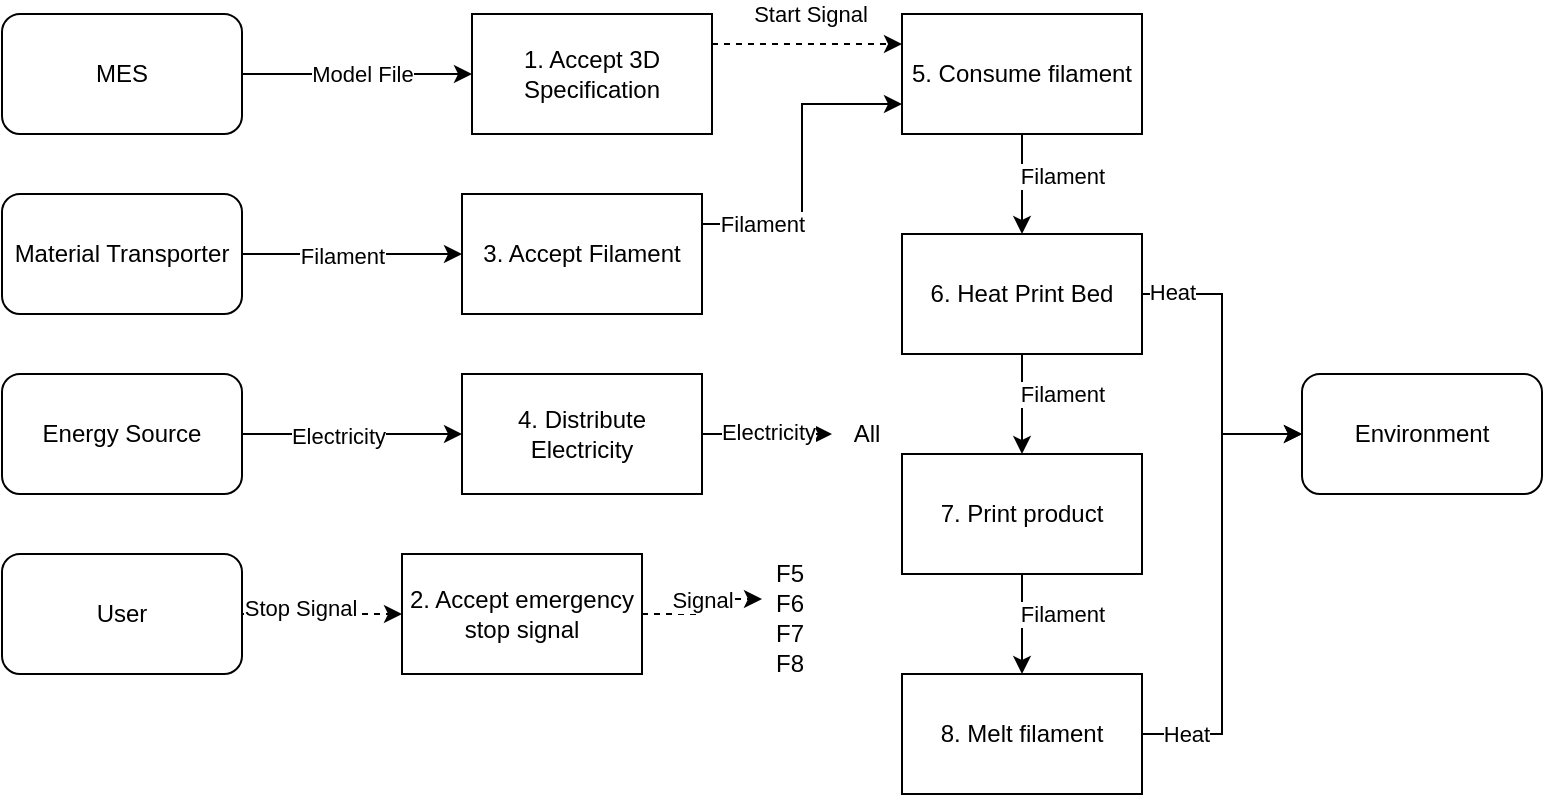 <mxfile version="24.8.3">
  <diagram name="Page-1" id="5KZMsUgFKXDU2UZVbk3-">
    <mxGraphModel dx="1221" dy="761" grid="1" gridSize="10" guides="1" tooltips="1" connect="1" arrows="1" fold="1" page="1" pageScale="1" pageWidth="850" pageHeight="1100" math="0" shadow="0">
      <root>
        <mxCell id="0" />
        <mxCell id="1" parent="0" />
        <mxCell id="9N_nZDCYgbu5fATy6hCP-16" style="edgeStyle=orthogonalEdgeStyle;rounded=0;orthogonalLoop=1;jettySize=auto;html=1;exitX=1;exitY=0.5;exitDx=0;exitDy=0;entryX=0;entryY=0.5;entryDx=0;entryDy=0;" edge="1" parent="1" source="9N_nZDCYgbu5fATy6hCP-2" target="9N_nZDCYgbu5fATy6hCP-12">
          <mxGeometry relative="1" as="geometry">
            <Array as="points">
              <mxPoint x="190" y="60" />
            </Array>
          </mxGeometry>
        </mxCell>
        <mxCell id="9N_nZDCYgbu5fATy6hCP-25" value="Model File" style="edgeLabel;html=1;align=center;verticalAlign=middle;resizable=0;points=[];" vertex="1" connectable="0" parent="9N_nZDCYgbu5fATy6hCP-16">
          <mxGeometry x="0.377" y="-2" relative="1" as="geometry">
            <mxPoint x="-19" y="-2" as="offset" />
          </mxGeometry>
        </mxCell>
        <mxCell id="9N_nZDCYgbu5fATy6hCP-2" value="MES" style="shape=rect;html=1;rounded=1;whiteSpace=wrap;align=center;" vertex="1" parent="1">
          <mxGeometry x="70" y="30" width="120" height="60" as="geometry" />
        </mxCell>
        <mxCell id="9N_nZDCYgbu5fATy6hCP-18" style="edgeStyle=orthogonalEdgeStyle;rounded=0;orthogonalLoop=1;jettySize=auto;html=1;exitX=1;exitY=0.5;exitDx=0;exitDy=0;entryX=0;entryY=0.5;entryDx=0;entryDy=0;" edge="1" parent="1" source="9N_nZDCYgbu5fATy6hCP-3" target="9N_nZDCYgbu5fATy6hCP-13">
          <mxGeometry relative="1" as="geometry" />
        </mxCell>
        <mxCell id="9N_nZDCYgbu5fATy6hCP-29" value="Electricity" style="edgeLabel;html=1;align=center;verticalAlign=middle;resizable=0;points=[];" vertex="1" connectable="0" parent="9N_nZDCYgbu5fATy6hCP-18">
          <mxGeometry x="-0.127" y="-1" relative="1" as="geometry">
            <mxPoint as="offset" />
          </mxGeometry>
        </mxCell>
        <mxCell id="9N_nZDCYgbu5fATy6hCP-3" value="Energy Source" style="shape=rect;html=1;rounded=1;whiteSpace=wrap;align=center;" vertex="1" parent="1">
          <mxGeometry x="70" y="210" width="120" height="60" as="geometry" />
        </mxCell>
        <mxCell id="9N_nZDCYgbu5fATy6hCP-17" style="edgeStyle=orthogonalEdgeStyle;rounded=0;orthogonalLoop=1;jettySize=auto;html=1;exitX=1;exitY=0.5;exitDx=0;exitDy=0;entryX=0;entryY=0.5;entryDx=0;entryDy=0;" edge="1" parent="1" source="9N_nZDCYgbu5fATy6hCP-4" target="9N_nZDCYgbu5fATy6hCP-14">
          <mxGeometry relative="1" as="geometry">
            <mxPoint x="250" y="50" as="targetPoint" />
            <Array as="points">
              <mxPoint x="190" y="150" />
            </Array>
          </mxGeometry>
        </mxCell>
        <mxCell id="9N_nZDCYgbu5fATy6hCP-28" value="Filament" style="edgeLabel;html=1;align=center;verticalAlign=middle;resizable=0;points=[];" vertex="1" connectable="0" parent="9N_nZDCYgbu5fATy6hCP-17">
          <mxGeometry x="-0.091" y="-1" relative="1" as="geometry">
            <mxPoint as="offset" />
          </mxGeometry>
        </mxCell>
        <mxCell id="9N_nZDCYgbu5fATy6hCP-4" value="Material Transporter" style="shape=rect;html=1;rounded=1;whiteSpace=wrap;align=center;" vertex="1" parent="1">
          <mxGeometry x="70" y="120" width="120" height="60" as="geometry" />
        </mxCell>
        <mxCell id="9N_nZDCYgbu5fATy6hCP-6" value="Environment" style="shape=rect;html=1;rounded=1;whiteSpace=wrap;align=center;" vertex="1" parent="1">
          <mxGeometry x="720" y="210" width="120" height="60" as="geometry" />
        </mxCell>
        <mxCell id="9N_nZDCYgbu5fATy6hCP-35" style="edgeStyle=orthogonalEdgeStyle;rounded=0;orthogonalLoop=1;jettySize=auto;html=1;exitX=1;exitY=0.25;exitDx=0;exitDy=0;entryX=0;entryY=0.25;entryDx=0;entryDy=0;dashed=1;" edge="1" parent="1" source="9N_nZDCYgbu5fATy6hCP-12" target="9N_nZDCYgbu5fATy6hCP-20">
          <mxGeometry relative="1" as="geometry" />
        </mxCell>
        <mxCell id="9N_nZDCYgbu5fATy6hCP-36" value="Start Signal" style="edgeLabel;html=1;align=center;verticalAlign=middle;resizable=0;points=[];" vertex="1" connectable="0" parent="9N_nZDCYgbu5fATy6hCP-35">
          <mxGeometry x="-0.38" y="-2" relative="1" as="geometry">
            <mxPoint x="19" y="-17" as="offset" />
          </mxGeometry>
        </mxCell>
        <mxCell id="9N_nZDCYgbu5fATy6hCP-12" value="1. Accept 3D Specification" style="rounded=0;whiteSpace=wrap;html=1;" vertex="1" parent="1">
          <mxGeometry x="305" y="30" width="120" height="60" as="geometry" />
        </mxCell>
        <mxCell id="9N_nZDCYgbu5fATy6hCP-75" style="edgeStyle=orthogonalEdgeStyle;rounded=0;orthogonalLoop=1;jettySize=auto;html=1;exitX=1;exitY=0.5;exitDx=0;exitDy=0;entryX=0;entryY=0.5;entryDx=0;entryDy=0;" edge="1" parent="1" source="9N_nZDCYgbu5fATy6hCP-13" target="9N_nZDCYgbu5fATy6hCP-74">
          <mxGeometry relative="1" as="geometry" />
        </mxCell>
        <mxCell id="9N_nZDCYgbu5fATy6hCP-76" value="Electricity" style="edgeLabel;html=1;align=center;verticalAlign=middle;resizable=0;points=[];" vertex="1" connectable="0" parent="9N_nZDCYgbu5fATy6hCP-75">
          <mxGeometry x="0.015" y="1" relative="1" as="geometry">
            <mxPoint as="offset" />
          </mxGeometry>
        </mxCell>
        <mxCell id="9N_nZDCYgbu5fATy6hCP-13" value="4. Distribute Electricity" style="rounded=0;whiteSpace=wrap;html=1;" vertex="1" parent="1">
          <mxGeometry x="300" y="210" width="120" height="60" as="geometry" />
        </mxCell>
        <mxCell id="9N_nZDCYgbu5fATy6hCP-33" style="edgeStyle=orthogonalEdgeStyle;rounded=0;orthogonalLoop=1;jettySize=auto;html=1;exitX=1;exitY=0.25;exitDx=0;exitDy=0;entryX=0;entryY=0.75;entryDx=0;entryDy=0;" edge="1" parent="1" source="9N_nZDCYgbu5fATy6hCP-14" target="9N_nZDCYgbu5fATy6hCP-20">
          <mxGeometry relative="1" as="geometry" />
        </mxCell>
        <mxCell id="9N_nZDCYgbu5fATy6hCP-34" value="Filament" style="edgeLabel;html=1;align=center;verticalAlign=middle;resizable=0;points=[];" vertex="1" connectable="0" parent="9N_nZDCYgbu5fATy6hCP-33">
          <mxGeometry x="-0.847" relative="1" as="geometry">
            <mxPoint x="18" as="offset" />
          </mxGeometry>
        </mxCell>
        <mxCell id="9N_nZDCYgbu5fATy6hCP-14" value="3. Accept Filament" style="rounded=0;whiteSpace=wrap;html=1;" vertex="1" parent="1">
          <mxGeometry x="300" y="120" width="120" height="60" as="geometry" />
        </mxCell>
        <mxCell id="9N_nZDCYgbu5fATy6hCP-62" style="edgeStyle=orthogonalEdgeStyle;rounded=0;orthogonalLoop=1;jettySize=auto;html=1;exitX=1;exitY=0.5;exitDx=0;exitDy=0;entryX=0;entryY=0.5;entryDx=0;entryDy=0;dashed=1;" edge="1" parent="1" source="9N_nZDCYgbu5fATy6hCP-15" target="9N_nZDCYgbu5fATy6hCP-56">
          <mxGeometry relative="1" as="geometry" />
        </mxCell>
        <mxCell id="9N_nZDCYgbu5fATy6hCP-63" value="Signal" style="edgeLabel;html=1;align=center;verticalAlign=middle;resizable=0;points=[];" vertex="1" connectable="0" parent="9N_nZDCYgbu5fATy6hCP-62">
          <mxGeometry x="-0.407" y="-1" relative="1" as="geometry">
            <mxPoint x="10" y="-8" as="offset" />
          </mxGeometry>
        </mxCell>
        <mxCell id="9N_nZDCYgbu5fATy6hCP-15" value="2. Accept emergency stop signal" style="rounded=0;whiteSpace=wrap;html=1;" vertex="1" parent="1">
          <mxGeometry x="270" y="300" width="120" height="60" as="geometry" />
        </mxCell>
        <mxCell id="9N_nZDCYgbu5fATy6hCP-39" style="edgeStyle=orthogonalEdgeStyle;rounded=0;orthogonalLoop=1;jettySize=auto;html=1;exitX=0.5;exitY=1;exitDx=0;exitDy=0;entryX=0.5;entryY=0;entryDx=0;entryDy=0;" edge="1" parent="1" source="9N_nZDCYgbu5fATy6hCP-20" target="9N_nZDCYgbu5fATy6hCP-24">
          <mxGeometry relative="1" as="geometry">
            <mxPoint x="560" y="130" as="targetPoint" />
          </mxGeometry>
        </mxCell>
        <mxCell id="9N_nZDCYgbu5fATy6hCP-40" value="Filament" style="edgeLabel;html=1;align=center;verticalAlign=middle;resizable=0;points=[];" vertex="1" connectable="0" parent="9N_nZDCYgbu5fATy6hCP-39">
          <mxGeometry x="-0.16" y="1" relative="1" as="geometry">
            <mxPoint x="19" as="offset" />
          </mxGeometry>
        </mxCell>
        <mxCell id="9N_nZDCYgbu5fATy6hCP-20" value="5. Consume filament" style="rounded=0;whiteSpace=wrap;html=1;" vertex="1" parent="1">
          <mxGeometry x="520" y="30" width="120" height="60" as="geometry" />
        </mxCell>
        <mxCell id="9N_nZDCYgbu5fATy6hCP-41" style="edgeStyle=orthogonalEdgeStyle;rounded=0;orthogonalLoop=1;jettySize=auto;html=1;exitX=0.5;exitY=1;exitDx=0;exitDy=0;" edge="1" parent="1" source="9N_nZDCYgbu5fATy6hCP-24" target="9N_nZDCYgbu5fATy6hCP-22">
          <mxGeometry relative="1" as="geometry">
            <mxPoint x="560" y="210" as="sourcePoint" />
          </mxGeometry>
        </mxCell>
        <mxCell id="9N_nZDCYgbu5fATy6hCP-42" value="Filament" style="edgeLabel;html=1;align=center;verticalAlign=middle;resizable=0;points=[];" vertex="1" connectable="0" parent="9N_nZDCYgbu5fATy6hCP-41">
          <mxGeometry x="-0.2" y="-1" relative="1" as="geometry">
            <mxPoint x="21" as="offset" />
          </mxGeometry>
        </mxCell>
        <mxCell id="9N_nZDCYgbu5fATy6hCP-46" style="edgeStyle=orthogonalEdgeStyle;rounded=0;orthogonalLoop=1;jettySize=auto;html=1;entryX=0;entryY=0.5;entryDx=0;entryDy=0;exitX=1;exitY=0.5;exitDx=0;exitDy=0;" edge="1" parent="1" source="9N_nZDCYgbu5fATy6hCP-24" target="9N_nZDCYgbu5fATy6hCP-6">
          <mxGeometry relative="1" as="geometry">
            <mxPoint x="710" y="300" as="targetPoint" />
            <mxPoint x="660" y="160" as="sourcePoint" />
          </mxGeometry>
        </mxCell>
        <mxCell id="9N_nZDCYgbu5fATy6hCP-48" value="Heat" style="edgeLabel;html=1;align=center;verticalAlign=middle;resizable=0;points=[];" vertex="1" connectable="0" parent="9N_nZDCYgbu5fATy6hCP-46">
          <mxGeometry x="-0.8" y="1" relative="1" as="geometry">
            <mxPoint as="offset" />
          </mxGeometry>
        </mxCell>
        <mxCell id="9N_nZDCYgbu5fATy6hCP-21" value="8. Melt filament" style="rounded=0;whiteSpace=wrap;html=1;" vertex="1" parent="1">
          <mxGeometry x="520" y="360" width="120" height="60" as="geometry" />
        </mxCell>
        <mxCell id="9N_nZDCYgbu5fATy6hCP-43" style="edgeStyle=orthogonalEdgeStyle;rounded=0;orthogonalLoop=1;jettySize=auto;html=1;exitX=0.5;exitY=1;exitDx=0;exitDy=0;entryX=0.5;entryY=0;entryDx=0;entryDy=0;" edge="1" parent="1" source="9N_nZDCYgbu5fATy6hCP-22" target="9N_nZDCYgbu5fATy6hCP-21">
          <mxGeometry relative="1" as="geometry">
            <mxPoint x="560" y="340" as="targetPoint" />
          </mxGeometry>
        </mxCell>
        <mxCell id="9N_nZDCYgbu5fATy6hCP-44" value="Filament" style="edgeLabel;html=1;align=center;verticalAlign=middle;resizable=0;points=[];" vertex="1" connectable="0" parent="9N_nZDCYgbu5fATy6hCP-43">
          <mxGeometry x="-0.05" y="1" relative="1" as="geometry">
            <mxPoint x="19" y="-4" as="offset" />
          </mxGeometry>
        </mxCell>
        <mxCell id="9N_nZDCYgbu5fATy6hCP-22" value="7. Print product" style="rounded=0;whiteSpace=wrap;html=1;" vertex="1" parent="1">
          <mxGeometry x="520" y="250" width="120" height="60" as="geometry" />
        </mxCell>
        <mxCell id="9N_nZDCYgbu5fATy6hCP-45" style="edgeStyle=orthogonalEdgeStyle;rounded=0;orthogonalLoop=1;jettySize=auto;html=1;entryX=0;entryY=0.5;entryDx=0;entryDy=0;exitX=1;exitY=0.5;exitDx=0;exitDy=0;" edge="1" parent="1" source="9N_nZDCYgbu5fATy6hCP-21" target="9N_nZDCYgbu5fATy6hCP-6">
          <mxGeometry relative="1" as="geometry">
            <mxPoint x="660" y="390" as="sourcePoint" />
          </mxGeometry>
        </mxCell>
        <mxCell id="9N_nZDCYgbu5fATy6hCP-47" value="Heat" style="edgeLabel;html=1;align=center;verticalAlign=middle;resizable=0;points=[];" vertex="1" connectable="0" parent="9N_nZDCYgbu5fATy6hCP-45">
          <mxGeometry x="-0.809" relative="1" as="geometry">
            <mxPoint as="offset" />
          </mxGeometry>
        </mxCell>
        <mxCell id="9N_nZDCYgbu5fATy6hCP-24" value="6. Heat Print Bed" style="rounded=0;whiteSpace=wrap;html=1;" vertex="1" parent="1">
          <mxGeometry x="520" y="140" width="120" height="60" as="geometry" />
        </mxCell>
        <mxCell id="9N_nZDCYgbu5fATy6hCP-49" style="edgeStyle=orthogonalEdgeStyle;rounded=0;orthogonalLoop=1;jettySize=auto;html=1;exitX=1;exitY=0.5;exitDx=0;exitDy=0;entryX=0;entryY=0.5;entryDx=0;entryDy=0;dashed=1;" edge="1" parent="1" source="9N_nZDCYgbu5fATy6hCP-37" target="9N_nZDCYgbu5fATy6hCP-15">
          <mxGeometry relative="1" as="geometry" />
        </mxCell>
        <mxCell id="9N_nZDCYgbu5fATy6hCP-50" value="Stop Signal" style="edgeLabel;html=1;align=center;verticalAlign=middle;resizable=0;points=[];" vertex="1" connectable="0" parent="9N_nZDCYgbu5fATy6hCP-49">
          <mxGeometry x="-0.275" y="3" relative="1" as="geometry">
            <mxPoint as="offset" />
          </mxGeometry>
        </mxCell>
        <mxCell id="9N_nZDCYgbu5fATy6hCP-37" value="User" style="shape=rect;html=1;rounded=1;whiteSpace=wrap;align=center;" vertex="1" parent="1">
          <mxGeometry x="70" y="300" width="120" height="60" as="geometry" />
        </mxCell>
        <mxCell id="9N_nZDCYgbu5fATy6hCP-53" value="" style="shape=table;startSize=0;container=1;collapsible=0;childLayout=tableLayout;fontSize=11;fillColor=none;strokeColor=none;" vertex="1" parent="1">
          <mxGeometry x="450" y="300" width="60" height="60" as="geometry" />
        </mxCell>
        <mxCell id="9N_nZDCYgbu5fATy6hCP-54" value="" style="shape=tableRow;horizontal=0;startSize=0;swimlaneHead=0;swimlaneBody=0;strokeColor=inherit;top=0;left=0;bottom=0;right=0;collapsible=0;dropTarget=0;fillColor=none;points=[[0,0.5],[1,0.5]];portConstraint=eastwest;fontSize=16;" vertex="1" parent="9N_nZDCYgbu5fATy6hCP-53">
          <mxGeometry width="60" height="15" as="geometry" />
        </mxCell>
        <mxCell id="9N_nZDCYgbu5fATy6hCP-55" value="F5" style="shape=partialRectangle;html=1;whiteSpace=wrap;connectable=0;strokeColor=inherit;overflow=hidden;fillColor=none;top=0;left=0;bottom=0;right=0;pointerEvents=1;fontSize=12;align=left;spacingLeft=5;" vertex="1" parent="9N_nZDCYgbu5fATy6hCP-54">
          <mxGeometry width="60" height="15" as="geometry">
            <mxRectangle width="60" height="15" as="alternateBounds" />
          </mxGeometry>
        </mxCell>
        <mxCell id="9N_nZDCYgbu5fATy6hCP-56" value="" style="shape=tableRow;horizontal=0;startSize=0;swimlaneHead=0;swimlaneBody=0;strokeColor=inherit;top=0;left=0;bottom=0;right=0;collapsible=0;dropTarget=0;fillColor=none;points=[[0,0.5],[1,0.5]];portConstraint=eastwest;fontSize=16;" vertex="1" parent="9N_nZDCYgbu5fATy6hCP-53">
          <mxGeometry y="15" width="60" height="15" as="geometry" />
        </mxCell>
        <mxCell id="9N_nZDCYgbu5fATy6hCP-57" value="F6" style="shape=partialRectangle;html=1;whiteSpace=wrap;connectable=0;strokeColor=inherit;overflow=hidden;fillColor=none;top=0;left=0;bottom=0;right=0;pointerEvents=1;fontSize=12;align=left;spacingLeft=5;" vertex="1" parent="9N_nZDCYgbu5fATy6hCP-56">
          <mxGeometry width="60" height="15" as="geometry">
            <mxRectangle width="60" height="15" as="alternateBounds" />
          </mxGeometry>
        </mxCell>
        <mxCell id="9N_nZDCYgbu5fATy6hCP-58" value="" style="shape=tableRow;horizontal=0;startSize=0;swimlaneHead=0;swimlaneBody=0;strokeColor=inherit;top=0;left=0;bottom=0;right=0;collapsible=0;dropTarget=0;fillColor=none;points=[[0,0.5],[1,0.5]];portConstraint=eastwest;fontSize=16;" vertex="1" parent="9N_nZDCYgbu5fATy6hCP-53">
          <mxGeometry y="30" width="60" height="15" as="geometry" />
        </mxCell>
        <mxCell id="9N_nZDCYgbu5fATy6hCP-59" value="F7" style="shape=partialRectangle;html=1;whiteSpace=wrap;connectable=0;strokeColor=inherit;overflow=hidden;fillColor=none;top=0;left=0;bottom=0;right=0;pointerEvents=1;fontSize=12;align=left;spacingLeft=5;" vertex="1" parent="9N_nZDCYgbu5fATy6hCP-58">
          <mxGeometry width="60" height="15" as="geometry">
            <mxRectangle width="60" height="15" as="alternateBounds" />
          </mxGeometry>
        </mxCell>
        <mxCell id="9N_nZDCYgbu5fATy6hCP-60" style="shape=tableRow;horizontal=0;startSize=0;swimlaneHead=0;swimlaneBody=0;strokeColor=inherit;top=0;left=0;bottom=0;right=0;collapsible=0;dropTarget=0;fillColor=none;points=[[0,0.5],[1,0.5]];portConstraint=eastwest;fontSize=16;" vertex="1" parent="9N_nZDCYgbu5fATy6hCP-53">
          <mxGeometry y="45" width="60" height="15" as="geometry" />
        </mxCell>
        <mxCell id="9N_nZDCYgbu5fATy6hCP-61" value="F8" style="shape=partialRectangle;html=1;whiteSpace=wrap;connectable=0;strokeColor=inherit;overflow=hidden;fillColor=none;top=0;left=0;bottom=0;right=0;pointerEvents=1;fontSize=12;align=left;spacingLeft=5;" vertex="1" parent="9N_nZDCYgbu5fATy6hCP-60">
          <mxGeometry width="60" height="15" as="geometry">
            <mxRectangle width="60" height="15" as="alternateBounds" />
          </mxGeometry>
        </mxCell>
        <UserObject label="All" placeholders="1" name="Variable" id="9N_nZDCYgbu5fATy6hCP-74">
          <mxCell style="text;html=1;strokeColor=none;fillColor=none;align=center;verticalAlign=middle;whiteSpace=wrap;overflow=hidden;" vertex="1" parent="1">
            <mxGeometry x="485" y="230" width="35" height="20" as="geometry" />
          </mxCell>
        </UserObject>
      </root>
    </mxGraphModel>
  </diagram>
</mxfile>
